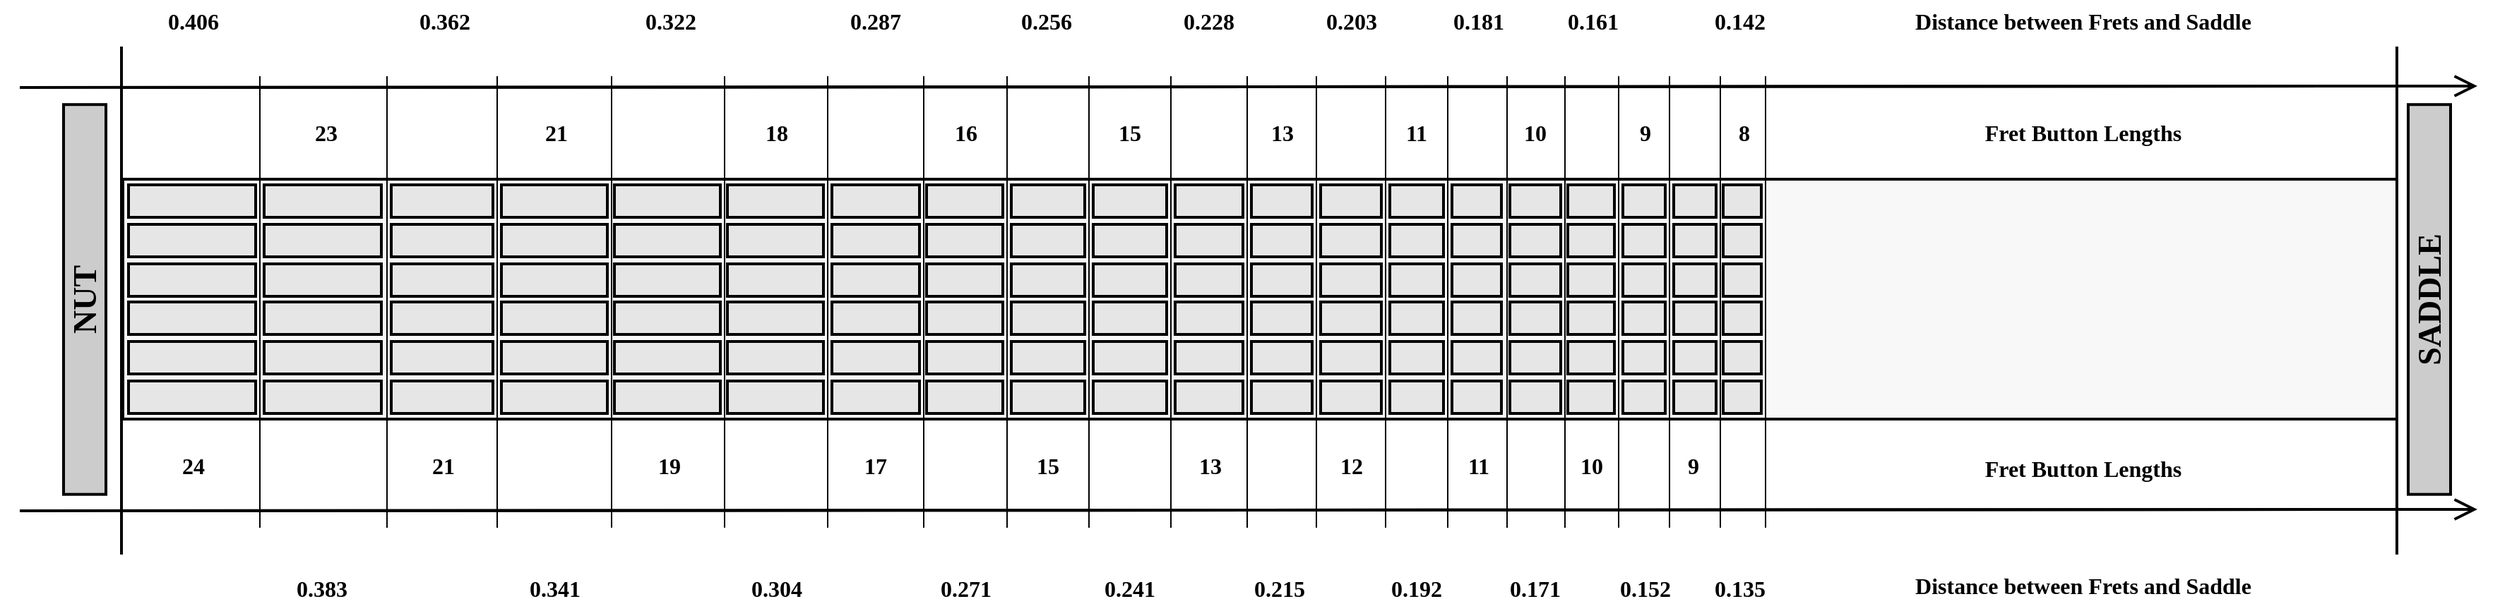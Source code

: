 <mxfile version="20.2.3" type="device"><diagram id="UxaMScAkL9fj2byxr23S" name="Page-1"><mxGraphModel dx="2166" dy="2196" grid="1" gridSize="10" guides="1" tooltips="1" connect="1" arrows="1" fold="1" page="1" pageScale="1" pageWidth="1169" pageHeight="827" math="0" shadow="0"><root><mxCell id="0"/><mxCell id="1" parent="0"/><mxCell id="41TlQdpAwQ1A7Rd-7D8w-161" value="" style="group;rotation=-180;" vertex="1" connectable="0" parent="1"><mxGeometry x="90" y="-63" width="1612.0" height="301.675" as="geometry"/></mxCell><mxCell id="41TlQdpAwQ1A7Rd-7D8w-4" value="" style="endArrow=none;html=1;rounded=0;sourcePerimeterSpacing=0;strokeWidth=2;targetPerimeterSpacing=0;" edge="1" parent="41TlQdpAwQ1A7Rd-7D8w-161"><mxGeometry width="50" height="50" relative="1" as="geometry"><mxPoint y="1" as="sourcePoint"/><mxPoint x="1612" as="targetPoint"/></mxGeometry></mxCell><mxCell id="41TlQdpAwQ1A7Rd-7D8w-1" value="" style="rounded=0;whiteSpace=wrap;html=1;strokeWidth=2;fillColor=#F8F8F8;flipH=0;flipV=1;direction=east;rotation=-180;" vertex="1" parent="41TlQdpAwQ1A7Rd-7D8w-161"><mxGeometry x="2" y="66" width="1610" height="170" as="geometry"/></mxCell><mxCell id="41TlQdpAwQ1A7Rd-7D8w-3" value="" style="endArrow=none;html=1;rounded=0;" edge="1" parent="41TlQdpAwQ1A7Rd-7D8w-161"><mxGeometry width="50" height="50" relative="1" as="geometry"><mxPoint x="99" y="301" as="sourcePoint"/><mxPoint x="99" y="1" as="targetPoint"/></mxGeometry></mxCell><mxCell id="41TlQdpAwQ1A7Rd-7D8w-5" value="" style="endArrow=none;html=1;rounded=0;" edge="1" parent="41TlQdpAwQ1A7Rd-7D8w-161"><mxGeometry width="50" height="50" relative="1" as="geometry"><mxPoint x="189" y="301" as="sourcePoint"/><mxPoint x="189" y="1" as="targetPoint"/></mxGeometry></mxCell><mxCell id="41TlQdpAwQ1A7Rd-7D8w-6" value="" style="endArrow=none;html=1;rounded=0;" edge="1" parent="41TlQdpAwQ1A7Rd-7D8w-161"><mxGeometry width="50" height="50" relative="1" as="geometry"><mxPoint x="267" y="302" as="sourcePoint"/><mxPoint x="267" y="2" as="targetPoint"/></mxGeometry></mxCell><mxCell id="41TlQdpAwQ1A7Rd-7D8w-7" value="" style="endArrow=none;html=1;rounded=0;" edge="1" parent="41TlQdpAwQ1A7Rd-7D8w-161"><mxGeometry width="50" height="50" relative="1" as="geometry"><mxPoint x="348" y="302" as="sourcePoint"/><mxPoint x="348" y="2" as="targetPoint"/></mxGeometry></mxCell><mxCell id="41TlQdpAwQ1A7Rd-7D8w-8" value="" style="endArrow=none;html=1;rounded=0;" edge="1" parent="41TlQdpAwQ1A7Rd-7D8w-161"><mxGeometry width="50" height="50" relative="1" as="geometry"><mxPoint x="428" y="302" as="sourcePoint"/><mxPoint x="428" y="2" as="targetPoint"/></mxGeometry></mxCell><mxCell id="41TlQdpAwQ1A7Rd-7D8w-9" value="" style="endArrow=none;html=1;rounded=0;" edge="1" parent="41TlQdpAwQ1A7Rd-7D8w-161"><mxGeometry width="50" height="50" relative="1" as="geometry"><mxPoint x="501" y="302" as="sourcePoint"/><mxPoint x="501" y="2" as="targetPoint"/></mxGeometry></mxCell><mxCell id="41TlQdpAwQ1A7Rd-7D8w-10" value="" style="endArrow=none;html=1;rounded=0;" edge="1" parent="41TlQdpAwQ1A7Rd-7D8w-161"><mxGeometry width="50" height="50" relative="1" as="geometry"><mxPoint x="569" y="302" as="sourcePoint"/><mxPoint x="569" y="2" as="targetPoint"/></mxGeometry></mxCell><mxCell id="41TlQdpAwQ1A7Rd-7D8w-11" value="" style="endArrow=none;html=1;rounded=0;" edge="1" parent="41TlQdpAwQ1A7Rd-7D8w-161"><mxGeometry width="50" height="50" relative="1" as="geometry"><mxPoint x="628" y="302" as="sourcePoint"/><mxPoint x="628" y="2" as="targetPoint"/></mxGeometry></mxCell><mxCell id="41TlQdpAwQ1A7Rd-7D8w-12" value="" style="endArrow=none;html=1;rounded=0;" edge="1" parent="41TlQdpAwQ1A7Rd-7D8w-161"><mxGeometry width="50" height="50" relative="1" as="geometry"><mxPoint x="686" y="302" as="sourcePoint"/><mxPoint x="686" y="2" as="targetPoint"/></mxGeometry></mxCell><mxCell id="41TlQdpAwQ1A7Rd-7D8w-13" value="" style="endArrow=none;html=1;rounded=0;" edge="1" parent="41TlQdpAwQ1A7Rd-7D8w-161"><mxGeometry width="50" height="50" relative="1" as="geometry"><mxPoint x="744" y="302" as="sourcePoint"/><mxPoint x="744" y="2" as="targetPoint"/></mxGeometry></mxCell><mxCell id="41TlQdpAwQ1A7Rd-7D8w-14" value="" style="endArrow=none;html=1;rounded=0;" edge="1" parent="41TlQdpAwQ1A7Rd-7D8w-161"><mxGeometry width="50" height="50" relative="1" as="geometry"><mxPoint x="798" y="302" as="sourcePoint"/><mxPoint x="798" y="2" as="targetPoint"/></mxGeometry></mxCell><mxCell id="41TlQdpAwQ1A7Rd-7D8w-15" value="" style="endArrow=none;html=1;rounded=0;" edge="1" parent="41TlQdpAwQ1A7Rd-7D8w-161"><mxGeometry width="50" height="50" relative="1" as="geometry"><mxPoint x="847" y="302" as="sourcePoint"/><mxPoint x="847" y="2" as="targetPoint"/></mxGeometry></mxCell><mxCell id="41TlQdpAwQ1A7Rd-7D8w-16" value="" style="endArrow=none;html=1;rounded=0;" edge="1" parent="41TlQdpAwQ1A7Rd-7D8w-161"><mxGeometry width="50" height="50" relative="1" as="geometry"><mxPoint x="896" y="302" as="sourcePoint"/><mxPoint x="896" y="2" as="targetPoint"/></mxGeometry></mxCell><mxCell id="41TlQdpAwQ1A7Rd-7D8w-17" value="" style="endArrow=none;html=1;rounded=0;" edge="1" parent="41TlQdpAwQ1A7Rd-7D8w-161"><mxGeometry width="50" height="50" relative="1" as="geometry"><mxPoint x="940" y="302" as="sourcePoint"/><mxPoint x="940" y="2" as="targetPoint"/></mxGeometry></mxCell><mxCell id="41TlQdpAwQ1A7Rd-7D8w-18" value="" style="endArrow=none;html=1;rounded=0;" edge="1" parent="41TlQdpAwQ1A7Rd-7D8w-161"><mxGeometry width="50" height="50" relative="1" as="geometry"><mxPoint x="982" y="302" as="sourcePoint"/><mxPoint x="982" y="2" as="targetPoint"/></mxGeometry></mxCell><mxCell id="41TlQdpAwQ1A7Rd-7D8w-19" value="" style="endArrow=none;html=1;rounded=0;" edge="1" parent="41TlQdpAwQ1A7Rd-7D8w-161"><mxGeometry width="50" height="50" relative="1" as="geometry"><mxPoint x="1023" y="302" as="sourcePoint"/><mxPoint x="1023" y="2" as="targetPoint"/></mxGeometry></mxCell><mxCell id="41TlQdpAwQ1A7Rd-7D8w-20" value="" style="endArrow=none;html=1;rounded=0;" edge="1" parent="41TlQdpAwQ1A7Rd-7D8w-161"><mxGeometry width="50" height="50" relative="1" as="geometry"><mxPoint x="1061" y="302" as="sourcePoint"/><mxPoint x="1061" y="2" as="targetPoint"/></mxGeometry></mxCell><mxCell id="41TlQdpAwQ1A7Rd-7D8w-21" value="" style="endArrow=none;html=1;rounded=0;" edge="1" parent="41TlQdpAwQ1A7Rd-7D8w-161"><mxGeometry width="50" height="50" relative="1" as="geometry"><mxPoint x="1097" y="302" as="sourcePoint"/><mxPoint x="1097" y="2" as="targetPoint"/></mxGeometry></mxCell><mxCell id="41TlQdpAwQ1A7Rd-7D8w-22" value="" style="endArrow=none;html=1;rounded=0;" edge="1" parent="41TlQdpAwQ1A7Rd-7D8w-161"><mxGeometry width="50" height="50" relative="1" as="geometry"><mxPoint x="1133" y="302" as="sourcePoint"/><mxPoint x="1133" y="2" as="targetPoint"/></mxGeometry></mxCell><mxCell id="41TlQdpAwQ1A7Rd-7D8w-23" value="" style="endArrow=none;html=1;rounded=0;" edge="1" parent="41TlQdpAwQ1A7Rd-7D8w-161"><mxGeometry width="50" height="50" relative="1" as="geometry"><mxPoint x="1165" y="302" as="sourcePoint"/><mxPoint x="1165" y="2" as="targetPoint"/></mxGeometry></mxCell><mxCell id="41TlQdpAwQ1A7Rd-7D8w-25" value="" style="endArrow=none;html=1;rounded=0;" edge="1" parent="41TlQdpAwQ1A7Rd-7D8w-161"><mxGeometry width="50" height="50" relative="1" as="geometry"><mxPoint x="1" y="301" as="sourcePoint"/><mxPoint x="1" y="1" as="targetPoint"/></mxGeometry></mxCell><mxCell id="41TlQdpAwQ1A7Rd-7D8w-26" value="" style="endArrow=none;html=1;rounded=0;sourcePerimeterSpacing=0;strokeWidth=2;targetPerimeterSpacing=0;" edge="1" parent="41TlQdpAwQ1A7Rd-7D8w-161"><mxGeometry width="50" height="50" relative="1" as="geometry"><mxPoint y="301" as="sourcePoint"/><mxPoint x="1612" y="300" as="targetPoint"/></mxGeometry></mxCell><mxCell id="41TlQdpAwQ1A7Rd-7D8w-27" value="" style="rounded=0;whiteSpace=wrap;html=1;strokeWidth=2;fillColor=#E6E6E6;flipV=1;direction=east;rotation=-180;" vertex="1" parent="41TlQdpAwQ1A7Rd-7D8w-161"><mxGeometry x="6" y="70" width="90" height="23" as="geometry"/></mxCell><mxCell id="41TlQdpAwQ1A7Rd-7D8w-36" value="" style="rounded=0;whiteSpace=wrap;html=1;strokeWidth=2;fillColor=#E6E6E6;flipV=1;direction=east;rotation=-180;" vertex="1" parent="41TlQdpAwQ1A7Rd-7D8w-161"><mxGeometry x="6" y="98" width="90" height="23" as="geometry"/></mxCell><mxCell id="41TlQdpAwQ1A7Rd-7D8w-37" value="" style="rounded=0;whiteSpace=wrap;html=1;strokeWidth=2;fillColor=#E6E6E6;flipV=1;direction=east;rotation=-180;" vertex="1" parent="41TlQdpAwQ1A7Rd-7D8w-161"><mxGeometry x="6" y="126" width="90" height="23" as="geometry"/></mxCell><mxCell id="41TlQdpAwQ1A7Rd-7D8w-38" value="" style="rounded=0;whiteSpace=wrap;html=1;strokeWidth=2;fillColor=#E6E6E6;flipV=1;direction=east;rotation=-180;" vertex="1" parent="41TlQdpAwQ1A7Rd-7D8w-161"><mxGeometry x="6" y="153" width="90" height="23" as="geometry"/></mxCell><mxCell id="41TlQdpAwQ1A7Rd-7D8w-39" value="" style="rounded=0;whiteSpace=wrap;html=1;strokeWidth=2;fillColor=#E6E6E6;flipV=1;direction=east;rotation=-180;" vertex="1" parent="41TlQdpAwQ1A7Rd-7D8w-161"><mxGeometry x="6" y="181" width="90" height="23" as="geometry"/></mxCell><mxCell id="41TlQdpAwQ1A7Rd-7D8w-40" value="" style="rounded=0;whiteSpace=wrap;html=1;strokeWidth=2;fillColor=#E6E6E6;flipV=1;direction=east;rotation=-180;" vertex="1" parent="41TlQdpAwQ1A7Rd-7D8w-161"><mxGeometry x="6" y="209" width="90" height="23" as="geometry"/></mxCell><mxCell id="41TlQdpAwQ1A7Rd-7D8w-41" value="" style="rounded=0;whiteSpace=wrap;html=1;strokeWidth=2;fillColor=#E6E6E6;flipV=1;direction=east;rotation=-180;" vertex="1" parent="41TlQdpAwQ1A7Rd-7D8w-161"><mxGeometry x="102" y="70" width="83" height="23" as="geometry"/></mxCell><mxCell id="41TlQdpAwQ1A7Rd-7D8w-42" value="" style="rounded=0;whiteSpace=wrap;html=1;strokeWidth=2;fillColor=#E6E6E6;flipV=1;direction=east;rotation=-180;" vertex="1" parent="41TlQdpAwQ1A7Rd-7D8w-161"><mxGeometry x="102" y="98" width="83" height="23" as="geometry"/></mxCell><mxCell id="41TlQdpAwQ1A7Rd-7D8w-43" value="" style="rounded=0;whiteSpace=wrap;html=1;strokeWidth=2;fillColor=#E6E6E6;flipV=1;direction=east;rotation=-180;" vertex="1" parent="41TlQdpAwQ1A7Rd-7D8w-161"><mxGeometry x="102" y="126" width="83" height="23" as="geometry"/></mxCell><mxCell id="41TlQdpAwQ1A7Rd-7D8w-44" value="" style="rounded=0;whiteSpace=wrap;html=1;strokeWidth=2;fillColor=#E6E6E6;flipV=1;direction=east;rotation=-180;" vertex="1" parent="41TlQdpAwQ1A7Rd-7D8w-161"><mxGeometry x="102" y="153" width="83" height="23" as="geometry"/></mxCell><mxCell id="41TlQdpAwQ1A7Rd-7D8w-45" value="" style="rounded=0;whiteSpace=wrap;html=1;strokeWidth=2;fillColor=#E6E6E6;flipV=1;direction=east;rotation=-180;" vertex="1" parent="41TlQdpAwQ1A7Rd-7D8w-161"><mxGeometry x="102" y="181" width="83" height="23" as="geometry"/></mxCell><mxCell id="41TlQdpAwQ1A7Rd-7D8w-46" value="" style="rounded=0;whiteSpace=wrap;html=1;strokeWidth=2;fillColor=#E6E6E6;flipV=1;direction=east;rotation=-180;" vertex="1" parent="41TlQdpAwQ1A7Rd-7D8w-161"><mxGeometry x="102" y="209" width="83" height="23" as="geometry"/></mxCell><mxCell id="41TlQdpAwQ1A7Rd-7D8w-47" value="" style="rounded=0;whiteSpace=wrap;html=1;strokeWidth=2;fillColor=#E6E6E6;flipV=1;direction=east;rotation=-180;" vertex="1" parent="41TlQdpAwQ1A7Rd-7D8w-161"><mxGeometry x="192" y="70" width="72" height="23" as="geometry"/></mxCell><mxCell id="41TlQdpAwQ1A7Rd-7D8w-48" value="" style="rounded=0;whiteSpace=wrap;html=1;strokeWidth=2;fillColor=#E6E6E6;flipV=1;direction=east;rotation=-180;" vertex="1" parent="41TlQdpAwQ1A7Rd-7D8w-161"><mxGeometry x="192" y="98" width="72" height="23" as="geometry"/></mxCell><mxCell id="41TlQdpAwQ1A7Rd-7D8w-49" value="" style="rounded=0;whiteSpace=wrap;html=1;strokeWidth=2;fillColor=#E6E6E6;flipV=1;direction=east;rotation=-180;" vertex="1" parent="41TlQdpAwQ1A7Rd-7D8w-161"><mxGeometry x="192" y="126" width="72" height="23" as="geometry"/></mxCell><mxCell id="41TlQdpAwQ1A7Rd-7D8w-50" value="" style="rounded=0;whiteSpace=wrap;html=1;strokeWidth=2;fillColor=#E6E6E6;flipV=1;direction=east;rotation=-180;" vertex="1" parent="41TlQdpAwQ1A7Rd-7D8w-161"><mxGeometry x="192" y="153" width="72" height="23" as="geometry"/></mxCell><mxCell id="41TlQdpAwQ1A7Rd-7D8w-51" value="" style="rounded=0;whiteSpace=wrap;html=1;strokeWidth=2;fillColor=#E6E6E6;flipV=1;direction=east;rotation=-180;" vertex="1" parent="41TlQdpAwQ1A7Rd-7D8w-161"><mxGeometry x="192" y="181" width="72" height="23" as="geometry"/></mxCell><mxCell id="41TlQdpAwQ1A7Rd-7D8w-52" value="" style="rounded=0;whiteSpace=wrap;html=1;strokeWidth=2;fillColor=#E6E6E6;flipV=1;direction=east;rotation=-180;" vertex="1" parent="41TlQdpAwQ1A7Rd-7D8w-161"><mxGeometry x="192" y="209" width="72" height="23" as="geometry"/></mxCell><mxCell id="41TlQdpAwQ1A7Rd-7D8w-53" value="" style="rounded=0;whiteSpace=wrap;html=1;strokeWidth=2;fillColor=#E6E6E6;flipV=1;direction=east;rotation=-180;" vertex="1" parent="41TlQdpAwQ1A7Rd-7D8w-161"><mxGeometry x="270" y="70" width="75" height="23" as="geometry"/></mxCell><mxCell id="41TlQdpAwQ1A7Rd-7D8w-54" value="" style="rounded=0;whiteSpace=wrap;html=1;strokeWidth=2;fillColor=#E6E6E6;flipV=1;direction=east;rotation=-180;" vertex="1" parent="41TlQdpAwQ1A7Rd-7D8w-161"><mxGeometry x="270" y="98" width="75" height="23" as="geometry"/></mxCell><mxCell id="41TlQdpAwQ1A7Rd-7D8w-55" value="" style="rounded=0;whiteSpace=wrap;html=1;strokeWidth=2;fillColor=#E6E6E6;flipV=1;direction=east;rotation=-180;" vertex="1" parent="41TlQdpAwQ1A7Rd-7D8w-161"><mxGeometry x="270" y="126" width="75" height="23" as="geometry"/></mxCell><mxCell id="41TlQdpAwQ1A7Rd-7D8w-56" value="" style="rounded=0;whiteSpace=wrap;html=1;strokeWidth=2;fillColor=#E6E6E6;flipV=1;direction=east;rotation=-180;" vertex="1" parent="41TlQdpAwQ1A7Rd-7D8w-161"><mxGeometry x="270" y="153" width="75" height="23" as="geometry"/></mxCell><mxCell id="41TlQdpAwQ1A7Rd-7D8w-57" value="" style="rounded=0;whiteSpace=wrap;html=1;strokeWidth=2;fillColor=#E6E6E6;flipV=1;direction=east;rotation=-180;" vertex="1" parent="41TlQdpAwQ1A7Rd-7D8w-161"><mxGeometry x="270" y="181" width="75" height="23" as="geometry"/></mxCell><mxCell id="41TlQdpAwQ1A7Rd-7D8w-58" value="" style="rounded=0;whiteSpace=wrap;html=1;strokeWidth=2;fillColor=#E6E6E6;flipV=1;direction=east;rotation=-180;" vertex="1" parent="41TlQdpAwQ1A7Rd-7D8w-161"><mxGeometry x="270" y="209" width="75" height="23" as="geometry"/></mxCell><mxCell id="41TlQdpAwQ1A7Rd-7D8w-59" value="" style="rounded=0;whiteSpace=wrap;html=1;strokeWidth=2;fillColor=#E6E6E6;flipV=1;direction=east;rotation=-180;" vertex="1" parent="41TlQdpAwQ1A7Rd-7D8w-161"><mxGeometry x="350" y="70" width="75" height="23" as="geometry"/></mxCell><mxCell id="41TlQdpAwQ1A7Rd-7D8w-60" value="" style="rounded=0;whiteSpace=wrap;html=1;strokeWidth=2;fillColor=#E6E6E6;flipV=1;direction=east;rotation=-180;" vertex="1" parent="41TlQdpAwQ1A7Rd-7D8w-161"><mxGeometry x="350" y="98" width="75" height="23" as="geometry"/></mxCell><mxCell id="41TlQdpAwQ1A7Rd-7D8w-61" value="" style="rounded=0;whiteSpace=wrap;html=1;strokeWidth=2;fillColor=#E6E6E6;flipV=1;direction=east;rotation=-180;" vertex="1" parent="41TlQdpAwQ1A7Rd-7D8w-161"><mxGeometry x="350" y="126" width="75" height="23" as="geometry"/></mxCell><mxCell id="41TlQdpAwQ1A7Rd-7D8w-62" value="" style="rounded=0;whiteSpace=wrap;html=1;strokeWidth=2;fillColor=#E6E6E6;flipV=1;direction=east;rotation=-180;" vertex="1" parent="41TlQdpAwQ1A7Rd-7D8w-161"><mxGeometry x="350" y="153" width="75" height="23" as="geometry"/></mxCell><mxCell id="41TlQdpAwQ1A7Rd-7D8w-63" value="" style="rounded=0;whiteSpace=wrap;html=1;strokeWidth=2;fillColor=#E6E6E6;flipV=1;direction=east;rotation=-180;" vertex="1" parent="41TlQdpAwQ1A7Rd-7D8w-161"><mxGeometry x="350" y="181" width="75" height="23" as="geometry"/></mxCell><mxCell id="41TlQdpAwQ1A7Rd-7D8w-64" value="" style="rounded=0;whiteSpace=wrap;html=1;strokeWidth=2;fillColor=#E6E6E6;flipV=1;direction=east;rotation=-180;" vertex="1" parent="41TlQdpAwQ1A7Rd-7D8w-161"><mxGeometry x="350" y="209" width="75" height="23" as="geometry"/></mxCell><mxCell id="41TlQdpAwQ1A7Rd-7D8w-65" value="" style="rounded=0;whiteSpace=wrap;html=1;strokeWidth=2;fillColor=#E6E6E6;flipV=1;direction=east;rotation=-180;" vertex="1" parent="41TlQdpAwQ1A7Rd-7D8w-161"><mxGeometry x="430" y="70" width="68" height="23" as="geometry"/></mxCell><mxCell id="41TlQdpAwQ1A7Rd-7D8w-66" value="" style="rounded=0;whiteSpace=wrap;html=1;strokeWidth=2;fillColor=#E6E6E6;flipV=1;direction=east;rotation=-180;" vertex="1" parent="41TlQdpAwQ1A7Rd-7D8w-161"><mxGeometry x="430" y="98" width="68" height="23" as="geometry"/></mxCell><mxCell id="41TlQdpAwQ1A7Rd-7D8w-67" value="" style="rounded=0;whiteSpace=wrap;html=1;strokeWidth=2;fillColor=#E6E6E6;flipV=1;direction=east;rotation=-180;" vertex="1" parent="41TlQdpAwQ1A7Rd-7D8w-161"><mxGeometry x="430" y="126" width="68" height="23" as="geometry"/></mxCell><mxCell id="41TlQdpAwQ1A7Rd-7D8w-68" value="" style="rounded=0;whiteSpace=wrap;html=1;strokeWidth=2;fillColor=#E6E6E6;flipV=1;direction=east;rotation=-180;" vertex="1" parent="41TlQdpAwQ1A7Rd-7D8w-161"><mxGeometry x="430" y="153" width="68" height="23" as="geometry"/></mxCell><mxCell id="41TlQdpAwQ1A7Rd-7D8w-69" value="" style="rounded=0;whiteSpace=wrap;html=1;strokeWidth=2;fillColor=#E6E6E6;flipV=1;direction=east;rotation=-180;" vertex="1" parent="41TlQdpAwQ1A7Rd-7D8w-161"><mxGeometry x="430" y="181" width="68" height="23" as="geometry"/></mxCell><mxCell id="41TlQdpAwQ1A7Rd-7D8w-70" value="" style="rounded=0;whiteSpace=wrap;html=1;strokeWidth=2;fillColor=#E6E6E6;flipV=1;direction=east;rotation=-180;" vertex="1" parent="41TlQdpAwQ1A7Rd-7D8w-161"><mxGeometry x="430" y="209" width="68" height="23" as="geometry"/></mxCell><mxCell id="41TlQdpAwQ1A7Rd-7D8w-71" value="" style="rounded=0;whiteSpace=wrap;html=1;strokeWidth=2;fillColor=#E6E6E6;flipV=1;direction=east;rotation=-180;" vertex="1" parent="41TlQdpAwQ1A7Rd-7D8w-161"><mxGeometry x="504" y="70" width="62" height="23" as="geometry"/></mxCell><mxCell id="41TlQdpAwQ1A7Rd-7D8w-72" value="" style="rounded=0;whiteSpace=wrap;html=1;strokeWidth=2;fillColor=#E6E6E6;flipV=1;direction=east;rotation=-180;" vertex="1" parent="41TlQdpAwQ1A7Rd-7D8w-161"><mxGeometry x="504" y="98" width="62" height="23" as="geometry"/></mxCell><mxCell id="41TlQdpAwQ1A7Rd-7D8w-73" value="" style="rounded=0;whiteSpace=wrap;html=1;strokeWidth=2;fillColor=#E6E6E6;flipV=1;direction=east;rotation=-180;" vertex="1" parent="41TlQdpAwQ1A7Rd-7D8w-161"><mxGeometry x="504" y="126" width="62" height="23" as="geometry"/></mxCell><mxCell id="41TlQdpAwQ1A7Rd-7D8w-74" value="" style="rounded=0;whiteSpace=wrap;html=1;strokeWidth=2;fillColor=#E6E6E6;flipV=1;direction=east;rotation=-180;" vertex="1" parent="41TlQdpAwQ1A7Rd-7D8w-161"><mxGeometry x="504" y="153" width="62" height="23" as="geometry"/></mxCell><mxCell id="41TlQdpAwQ1A7Rd-7D8w-75" value="" style="rounded=0;whiteSpace=wrap;html=1;strokeWidth=2;fillColor=#E6E6E6;flipV=1;direction=east;rotation=-180;" vertex="1" parent="41TlQdpAwQ1A7Rd-7D8w-161"><mxGeometry x="504" y="181" width="62" height="23" as="geometry"/></mxCell><mxCell id="41TlQdpAwQ1A7Rd-7D8w-76" value="" style="rounded=0;whiteSpace=wrap;html=1;strokeWidth=2;fillColor=#E6E6E6;flipV=1;direction=east;rotation=-180;" vertex="1" parent="41TlQdpAwQ1A7Rd-7D8w-161"><mxGeometry x="504" y="209" width="62" height="23" as="geometry"/></mxCell><mxCell id="41TlQdpAwQ1A7Rd-7D8w-77" value="" style="rounded=0;whiteSpace=wrap;html=1;strokeWidth=2;fillColor=#E6E6E6;flipV=1;direction=east;rotation=-180;" vertex="1" parent="41TlQdpAwQ1A7Rd-7D8w-161"><mxGeometry x="571" y="70" width="54" height="23" as="geometry"/></mxCell><mxCell id="41TlQdpAwQ1A7Rd-7D8w-78" value="" style="rounded=0;whiteSpace=wrap;html=1;strokeWidth=2;fillColor=#E6E6E6;flipV=1;direction=east;rotation=-180;" vertex="1" parent="41TlQdpAwQ1A7Rd-7D8w-161"><mxGeometry x="571" y="98" width="54" height="23" as="geometry"/></mxCell><mxCell id="41TlQdpAwQ1A7Rd-7D8w-79" value="" style="rounded=0;whiteSpace=wrap;html=1;strokeWidth=2;fillColor=#E6E6E6;flipV=1;direction=east;rotation=-180;" vertex="1" parent="41TlQdpAwQ1A7Rd-7D8w-161"><mxGeometry x="571" y="126" width="54" height="23" as="geometry"/></mxCell><mxCell id="41TlQdpAwQ1A7Rd-7D8w-80" value="" style="rounded=0;whiteSpace=wrap;html=1;strokeWidth=2;fillColor=#E6E6E6;flipV=1;direction=east;rotation=-180;" vertex="1" parent="41TlQdpAwQ1A7Rd-7D8w-161"><mxGeometry x="571" y="153" width="54" height="23" as="geometry"/></mxCell><mxCell id="41TlQdpAwQ1A7Rd-7D8w-81" value="" style="rounded=0;whiteSpace=wrap;html=1;strokeWidth=2;fillColor=#E6E6E6;flipV=1;direction=east;rotation=-180;" vertex="1" parent="41TlQdpAwQ1A7Rd-7D8w-161"><mxGeometry x="571" y="181" width="54" height="23" as="geometry"/></mxCell><mxCell id="41TlQdpAwQ1A7Rd-7D8w-82" value="" style="rounded=0;whiteSpace=wrap;html=1;strokeWidth=2;fillColor=#E6E6E6;flipV=1;direction=east;rotation=-180;" vertex="1" parent="41TlQdpAwQ1A7Rd-7D8w-161"><mxGeometry x="571" y="209" width="54" height="23" as="geometry"/></mxCell><mxCell id="41TlQdpAwQ1A7Rd-7D8w-83" value="" style="rounded=0;whiteSpace=wrap;html=1;strokeWidth=2;fillColor=#E6E6E6;flipV=1;direction=east;rotation=-180;" vertex="1" parent="41TlQdpAwQ1A7Rd-7D8w-161"><mxGeometry x="631" y="70" width="52" height="23" as="geometry"/></mxCell><mxCell id="41TlQdpAwQ1A7Rd-7D8w-84" value="" style="rounded=0;whiteSpace=wrap;html=1;strokeWidth=2;fillColor=#E6E6E6;flipV=1;direction=east;rotation=-180;" vertex="1" parent="41TlQdpAwQ1A7Rd-7D8w-161"><mxGeometry x="631" y="98" width="52" height="23" as="geometry"/></mxCell><mxCell id="41TlQdpAwQ1A7Rd-7D8w-85" value="" style="rounded=0;whiteSpace=wrap;html=1;strokeWidth=2;fillColor=#E6E6E6;flipV=1;direction=east;rotation=-180;" vertex="1" parent="41TlQdpAwQ1A7Rd-7D8w-161"><mxGeometry x="631" y="126" width="52" height="23" as="geometry"/></mxCell><mxCell id="41TlQdpAwQ1A7Rd-7D8w-86" value="" style="rounded=0;whiteSpace=wrap;html=1;strokeWidth=2;fillColor=#E6E6E6;flipV=1;direction=east;rotation=-180;" vertex="1" parent="41TlQdpAwQ1A7Rd-7D8w-161"><mxGeometry x="631" y="153" width="52" height="23" as="geometry"/></mxCell><mxCell id="41TlQdpAwQ1A7Rd-7D8w-87" value="" style="rounded=0;whiteSpace=wrap;html=1;strokeWidth=2;fillColor=#E6E6E6;flipV=1;direction=east;rotation=-180;" vertex="1" parent="41TlQdpAwQ1A7Rd-7D8w-161"><mxGeometry x="631" y="181" width="52" height="23" as="geometry"/></mxCell><mxCell id="41TlQdpAwQ1A7Rd-7D8w-88" value="" style="rounded=0;whiteSpace=wrap;html=1;strokeWidth=2;fillColor=#E6E6E6;flipV=1;direction=east;rotation=-180;" vertex="1" parent="41TlQdpAwQ1A7Rd-7D8w-161"><mxGeometry x="631" y="209" width="52" height="23" as="geometry"/></mxCell><mxCell id="41TlQdpAwQ1A7Rd-7D8w-89" value="" style="rounded=0;whiteSpace=wrap;html=1;strokeWidth=2;fillColor=#E6E6E6;flipV=1;direction=east;rotation=-180;" vertex="1" parent="41TlQdpAwQ1A7Rd-7D8w-161"><mxGeometry x="689" y="70" width="52" height="23" as="geometry"/></mxCell><mxCell id="41TlQdpAwQ1A7Rd-7D8w-90" value="" style="rounded=0;whiteSpace=wrap;html=1;strokeWidth=2;fillColor=#E6E6E6;flipV=1;direction=east;rotation=-180;" vertex="1" parent="41TlQdpAwQ1A7Rd-7D8w-161"><mxGeometry x="689" y="98" width="52" height="23" as="geometry"/></mxCell><mxCell id="41TlQdpAwQ1A7Rd-7D8w-91" value="" style="rounded=0;whiteSpace=wrap;html=1;strokeWidth=2;fillColor=#E6E6E6;flipV=1;direction=east;rotation=-180;" vertex="1" parent="41TlQdpAwQ1A7Rd-7D8w-161"><mxGeometry x="689" y="126" width="52" height="23" as="geometry"/></mxCell><mxCell id="41TlQdpAwQ1A7Rd-7D8w-92" value="" style="rounded=0;whiteSpace=wrap;html=1;strokeWidth=2;fillColor=#E6E6E6;flipV=1;direction=east;rotation=-180;" vertex="1" parent="41TlQdpAwQ1A7Rd-7D8w-161"><mxGeometry x="689" y="153" width="52" height="23" as="geometry"/></mxCell><mxCell id="41TlQdpAwQ1A7Rd-7D8w-93" value="" style="rounded=0;whiteSpace=wrap;html=1;strokeWidth=2;fillColor=#E6E6E6;flipV=1;direction=east;rotation=-180;" vertex="1" parent="41TlQdpAwQ1A7Rd-7D8w-161"><mxGeometry x="689" y="181" width="52" height="23" as="geometry"/></mxCell><mxCell id="41TlQdpAwQ1A7Rd-7D8w-94" value="" style="rounded=0;whiteSpace=wrap;html=1;strokeWidth=2;fillColor=#E6E6E6;flipV=1;direction=east;rotation=-180;" vertex="1" parent="41TlQdpAwQ1A7Rd-7D8w-161"><mxGeometry x="689" y="209" width="52" height="23" as="geometry"/></mxCell><mxCell id="41TlQdpAwQ1A7Rd-7D8w-95" value="" style="rounded=0;whiteSpace=wrap;html=1;strokeWidth=2;fillColor=#E6E6E6;flipV=1;direction=east;rotation=-180;" vertex="1" parent="41TlQdpAwQ1A7Rd-7D8w-161"><mxGeometry x="747" y="70" width="48" height="23" as="geometry"/></mxCell><mxCell id="41TlQdpAwQ1A7Rd-7D8w-96" value="" style="rounded=0;whiteSpace=wrap;html=1;strokeWidth=2;fillColor=#E6E6E6;flipV=1;direction=east;rotation=-180;" vertex="1" parent="41TlQdpAwQ1A7Rd-7D8w-161"><mxGeometry x="747" y="98" width="48" height="23" as="geometry"/></mxCell><mxCell id="41TlQdpAwQ1A7Rd-7D8w-97" value="" style="rounded=0;whiteSpace=wrap;html=1;strokeWidth=2;fillColor=#E6E6E6;flipV=1;direction=east;rotation=-180;" vertex="1" parent="41TlQdpAwQ1A7Rd-7D8w-161"><mxGeometry x="747" y="126" width="48" height="23" as="geometry"/></mxCell><mxCell id="41TlQdpAwQ1A7Rd-7D8w-98" value="" style="rounded=0;whiteSpace=wrap;html=1;strokeWidth=2;fillColor=#E6E6E6;flipV=1;direction=east;rotation=-180;" vertex="1" parent="41TlQdpAwQ1A7Rd-7D8w-161"><mxGeometry x="747" y="153" width="48" height="23" as="geometry"/></mxCell><mxCell id="41TlQdpAwQ1A7Rd-7D8w-99" value="" style="rounded=0;whiteSpace=wrap;html=1;strokeWidth=2;fillColor=#E6E6E6;flipV=1;direction=east;rotation=-180;" vertex="1" parent="41TlQdpAwQ1A7Rd-7D8w-161"><mxGeometry x="747" y="181" width="48" height="23" as="geometry"/></mxCell><mxCell id="41TlQdpAwQ1A7Rd-7D8w-100" value="" style="rounded=0;whiteSpace=wrap;html=1;strokeWidth=2;fillColor=#E6E6E6;flipV=1;direction=east;rotation=-180;" vertex="1" parent="41TlQdpAwQ1A7Rd-7D8w-161"><mxGeometry x="747" y="209" width="48" height="23" as="geometry"/></mxCell><mxCell id="41TlQdpAwQ1A7Rd-7D8w-101" value="" style="rounded=0;whiteSpace=wrap;html=1;strokeWidth=2;fillColor=#E6E6E6;flipV=1;direction=east;rotation=-180;" vertex="1" parent="41TlQdpAwQ1A7Rd-7D8w-161"><mxGeometry x="801" y="70" width="43" height="23" as="geometry"/></mxCell><mxCell id="41TlQdpAwQ1A7Rd-7D8w-102" value="" style="rounded=0;whiteSpace=wrap;html=1;strokeWidth=2;fillColor=#E6E6E6;flipV=1;direction=east;rotation=-180;" vertex="1" parent="41TlQdpAwQ1A7Rd-7D8w-161"><mxGeometry x="801" y="98" width="43" height="23" as="geometry"/></mxCell><mxCell id="41TlQdpAwQ1A7Rd-7D8w-103" value="" style="rounded=0;whiteSpace=wrap;html=1;strokeWidth=2;fillColor=#E6E6E6;flipV=1;direction=east;rotation=-180;" vertex="1" parent="41TlQdpAwQ1A7Rd-7D8w-161"><mxGeometry x="801" y="126" width="43" height="23" as="geometry"/></mxCell><mxCell id="41TlQdpAwQ1A7Rd-7D8w-104" value="" style="rounded=0;whiteSpace=wrap;html=1;strokeWidth=2;fillColor=#E6E6E6;flipV=1;direction=east;rotation=-180;" vertex="1" parent="41TlQdpAwQ1A7Rd-7D8w-161"><mxGeometry x="801" y="153" width="43" height="23" as="geometry"/></mxCell><mxCell id="41TlQdpAwQ1A7Rd-7D8w-105" value="" style="rounded=0;whiteSpace=wrap;html=1;strokeWidth=2;fillColor=#E6E6E6;flipV=1;direction=east;rotation=-180;" vertex="1" parent="41TlQdpAwQ1A7Rd-7D8w-161"><mxGeometry x="801" y="181" width="43" height="23" as="geometry"/></mxCell><mxCell id="41TlQdpAwQ1A7Rd-7D8w-106" value="" style="rounded=0;whiteSpace=wrap;html=1;strokeWidth=2;fillColor=#E6E6E6;flipV=1;direction=east;rotation=-180;" vertex="1" parent="41TlQdpAwQ1A7Rd-7D8w-161"><mxGeometry x="801" y="209" width="43" height="23" as="geometry"/></mxCell><mxCell id="41TlQdpAwQ1A7Rd-7D8w-107" value="" style="rounded=0;whiteSpace=wrap;html=1;strokeWidth=2;fillColor=#E6E6E6;flipV=1;direction=east;rotation=-180;" vertex="1" parent="41TlQdpAwQ1A7Rd-7D8w-161"><mxGeometry x="850" y="70" width="43" height="23" as="geometry"/></mxCell><mxCell id="41TlQdpAwQ1A7Rd-7D8w-108" value="" style="rounded=0;whiteSpace=wrap;html=1;strokeWidth=2;fillColor=#E6E6E6;flipV=1;direction=east;rotation=-180;" vertex="1" parent="41TlQdpAwQ1A7Rd-7D8w-161"><mxGeometry x="850" y="98" width="43" height="23" as="geometry"/></mxCell><mxCell id="41TlQdpAwQ1A7Rd-7D8w-109" value="" style="rounded=0;whiteSpace=wrap;html=1;strokeWidth=2;fillColor=#E6E6E6;flipV=1;direction=east;rotation=-180;" vertex="1" parent="41TlQdpAwQ1A7Rd-7D8w-161"><mxGeometry x="850" y="126" width="43" height="23" as="geometry"/></mxCell><mxCell id="41TlQdpAwQ1A7Rd-7D8w-110" value="" style="rounded=0;whiteSpace=wrap;html=1;strokeWidth=2;fillColor=#E6E6E6;flipV=1;direction=east;rotation=-180;" vertex="1" parent="41TlQdpAwQ1A7Rd-7D8w-161"><mxGeometry x="850" y="153" width="43" height="23" as="geometry"/></mxCell><mxCell id="41TlQdpAwQ1A7Rd-7D8w-111" value="" style="rounded=0;whiteSpace=wrap;html=1;strokeWidth=2;fillColor=#E6E6E6;flipV=1;direction=east;rotation=-180;" vertex="1" parent="41TlQdpAwQ1A7Rd-7D8w-161"><mxGeometry x="850" y="181" width="43" height="23" as="geometry"/></mxCell><mxCell id="41TlQdpAwQ1A7Rd-7D8w-112" value="" style="rounded=0;whiteSpace=wrap;html=1;strokeWidth=2;fillColor=#E6E6E6;flipV=1;direction=east;rotation=-180;" vertex="1" parent="41TlQdpAwQ1A7Rd-7D8w-161"><mxGeometry x="850" y="209" width="43" height="23" as="geometry"/></mxCell><mxCell id="41TlQdpAwQ1A7Rd-7D8w-113" value="" style="rounded=0;whiteSpace=wrap;html=1;strokeWidth=2;fillColor=#E6E6E6;flipV=1;direction=east;rotation=-180;" vertex="1" parent="41TlQdpAwQ1A7Rd-7D8w-161"><mxGeometry x="899" y="70" width="38" height="23" as="geometry"/></mxCell><mxCell id="41TlQdpAwQ1A7Rd-7D8w-114" value="" style="rounded=0;whiteSpace=wrap;html=1;strokeWidth=2;fillColor=#E6E6E6;flipV=1;direction=east;rotation=-180;" vertex="1" parent="41TlQdpAwQ1A7Rd-7D8w-161"><mxGeometry x="899" y="98" width="38" height="23" as="geometry"/></mxCell><mxCell id="41TlQdpAwQ1A7Rd-7D8w-115" value="" style="rounded=0;whiteSpace=wrap;html=1;strokeWidth=2;fillColor=#E6E6E6;flipV=1;direction=east;rotation=-180;" vertex="1" parent="41TlQdpAwQ1A7Rd-7D8w-161"><mxGeometry x="899" y="126" width="38" height="23" as="geometry"/></mxCell><mxCell id="41TlQdpAwQ1A7Rd-7D8w-116" value="" style="rounded=0;whiteSpace=wrap;html=1;strokeWidth=2;fillColor=#E6E6E6;flipV=1;direction=east;rotation=-180;" vertex="1" parent="41TlQdpAwQ1A7Rd-7D8w-161"><mxGeometry x="899" y="153" width="38" height="23" as="geometry"/></mxCell><mxCell id="41TlQdpAwQ1A7Rd-7D8w-117" value="" style="rounded=0;whiteSpace=wrap;html=1;strokeWidth=2;fillColor=#E6E6E6;flipV=1;direction=east;rotation=-180;" vertex="1" parent="41TlQdpAwQ1A7Rd-7D8w-161"><mxGeometry x="899" y="181" width="38" height="23" as="geometry"/></mxCell><mxCell id="41TlQdpAwQ1A7Rd-7D8w-118" value="" style="rounded=0;whiteSpace=wrap;html=1;strokeWidth=2;fillColor=#E6E6E6;flipV=1;direction=east;rotation=-180;" vertex="1" parent="41TlQdpAwQ1A7Rd-7D8w-161"><mxGeometry x="899" y="209" width="38" height="23" as="geometry"/></mxCell><mxCell id="41TlQdpAwQ1A7Rd-7D8w-119" value="" style="rounded=0;whiteSpace=wrap;html=1;strokeWidth=2;fillColor=#E6E6E6;flipV=1;direction=east;rotation=-180;" vertex="1" parent="41TlQdpAwQ1A7Rd-7D8w-161"><mxGeometry x="943" y="70" width="35" height="23" as="geometry"/></mxCell><mxCell id="41TlQdpAwQ1A7Rd-7D8w-120" value="" style="rounded=0;whiteSpace=wrap;html=1;strokeWidth=2;fillColor=#E6E6E6;flipV=1;direction=east;rotation=-180;" vertex="1" parent="41TlQdpAwQ1A7Rd-7D8w-161"><mxGeometry x="943" y="98" width="35" height="23" as="geometry"/></mxCell><mxCell id="41TlQdpAwQ1A7Rd-7D8w-121" value="" style="rounded=0;whiteSpace=wrap;html=1;strokeWidth=2;fillColor=#E6E6E6;flipV=1;direction=east;rotation=-180;" vertex="1" parent="41TlQdpAwQ1A7Rd-7D8w-161"><mxGeometry x="943" y="126" width="35" height="23" as="geometry"/></mxCell><mxCell id="41TlQdpAwQ1A7Rd-7D8w-122" value="" style="rounded=0;whiteSpace=wrap;html=1;strokeWidth=2;fillColor=#E6E6E6;flipV=1;direction=east;rotation=-180;" vertex="1" parent="41TlQdpAwQ1A7Rd-7D8w-161"><mxGeometry x="943" y="153" width="35" height="23" as="geometry"/></mxCell><mxCell id="41TlQdpAwQ1A7Rd-7D8w-123" value="" style="rounded=0;whiteSpace=wrap;html=1;strokeWidth=2;fillColor=#E6E6E6;flipV=1;direction=east;rotation=-180;" vertex="1" parent="41TlQdpAwQ1A7Rd-7D8w-161"><mxGeometry x="943" y="181" width="35" height="23" as="geometry"/></mxCell><mxCell id="41TlQdpAwQ1A7Rd-7D8w-124" value="" style="rounded=0;whiteSpace=wrap;html=1;strokeWidth=2;fillColor=#E6E6E6;flipV=1;direction=east;rotation=-180;" vertex="1" parent="41TlQdpAwQ1A7Rd-7D8w-161"><mxGeometry x="943" y="209" width="35" height="23" as="geometry"/></mxCell><mxCell id="41TlQdpAwQ1A7Rd-7D8w-131" value="" style="rounded=0;whiteSpace=wrap;html=1;strokeWidth=2;fillColor=#E6E6E6;flipV=1;direction=east;rotation=-180;" vertex="1" parent="41TlQdpAwQ1A7Rd-7D8w-161"><mxGeometry x="984" y="70" width="36" height="23" as="geometry"/></mxCell><mxCell id="41TlQdpAwQ1A7Rd-7D8w-132" value="" style="rounded=0;whiteSpace=wrap;html=1;strokeWidth=2;fillColor=#E6E6E6;flipV=1;direction=east;rotation=-180;" vertex="1" parent="41TlQdpAwQ1A7Rd-7D8w-161"><mxGeometry x="984" y="98" width="36" height="23" as="geometry"/></mxCell><mxCell id="41TlQdpAwQ1A7Rd-7D8w-133" value="" style="rounded=0;whiteSpace=wrap;html=1;strokeWidth=2;fillColor=#E6E6E6;flipV=1;direction=east;rotation=-180;" vertex="1" parent="41TlQdpAwQ1A7Rd-7D8w-161"><mxGeometry x="984" y="126" width="36" height="23" as="geometry"/></mxCell><mxCell id="41TlQdpAwQ1A7Rd-7D8w-134" value="" style="rounded=0;whiteSpace=wrap;html=1;strokeWidth=2;fillColor=#E6E6E6;flipV=1;direction=east;rotation=-180;" vertex="1" parent="41TlQdpAwQ1A7Rd-7D8w-161"><mxGeometry x="984" y="153" width="36" height="23" as="geometry"/></mxCell><mxCell id="41TlQdpAwQ1A7Rd-7D8w-135" value="" style="rounded=0;whiteSpace=wrap;html=1;strokeWidth=2;fillColor=#E6E6E6;flipV=1;direction=east;rotation=-180;" vertex="1" parent="41TlQdpAwQ1A7Rd-7D8w-161"><mxGeometry x="984" y="181" width="36" height="23" as="geometry"/></mxCell><mxCell id="41TlQdpAwQ1A7Rd-7D8w-136" value="" style="rounded=0;whiteSpace=wrap;html=1;strokeWidth=2;fillColor=#E6E6E6;flipV=1;direction=east;rotation=-180;" vertex="1" parent="41TlQdpAwQ1A7Rd-7D8w-161"><mxGeometry x="984" y="209" width="36" height="23" as="geometry"/></mxCell><mxCell id="41TlQdpAwQ1A7Rd-7D8w-137" value="" style="rounded=0;whiteSpace=wrap;html=1;strokeWidth=2;fillColor=#E6E6E6;flipV=1;direction=east;rotation=-180;" vertex="1" parent="41TlQdpAwQ1A7Rd-7D8w-161"><mxGeometry x="1025" y="70" width="33" height="23" as="geometry"/></mxCell><mxCell id="41TlQdpAwQ1A7Rd-7D8w-138" value="" style="rounded=0;whiteSpace=wrap;html=1;strokeWidth=2;fillColor=#E6E6E6;flipV=1;direction=east;rotation=-180;" vertex="1" parent="41TlQdpAwQ1A7Rd-7D8w-161"><mxGeometry x="1025" y="98" width="33" height="23" as="geometry"/></mxCell><mxCell id="41TlQdpAwQ1A7Rd-7D8w-139" value="" style="rounded=0;whiteSpace=wrap;html=1;strokeWidth=2;fillColor=#E6E6E6;flipV=1;direction=east;rotation=-180;" vertex="1" parent="41TlQdpAwQ1A7Rd-7D8w-161"><mxGeometry x="1025" y="126" width="33" height="23" as="geometry"/></mxCell><mxCell id="41TlQdpAwQ1A7Rd-7D8w-140" value="" style="rounded=0;whiteSpace=wrap;html=1;strokeWidth=2;fillColor=#E6E6E6;flipV=1;direction=east;rotation=-180;" vertex="1" parent="41TlQdpAwQ1A7Rd-7D8w-161"><mxGeometry x="1025" y="153" width="33" height="23" as="geometry"/></mxCell><mxCell id="41TlQdpAwQ1A7Rd-7D8w-141" value="" style="rounded=0;whiteSpace=wrap;html=1;strokeWidth=2;fillColor=#E6E6E6;flipV=1;direction=east;rotation=-180;" vertex="1" parent="41TlQdpAwQ1A7Rd-7D8w-161"><mxGeometry x="1025" y="181" width="33" height="23" as="geometry"/></mxCell><mxCell id="41TlQdpAwQ1A7Rd-7D8w-142" value="" style="rounded=0;whiteSpace=wrap;html=1;strokeWidth=2;fillColor=#E6E6E6;flipV=1;direction=east;rotation=-180;" vertex="1" parent="41TlQdpAwQ1A7Rd-7D8w-161"><mxGeometry x="1025" y="209" width="33" height="23" as="geometry"/></mxCell><mxCell id="41TlQdpAwQ1A7Rd-7D8w-143" value="" style="rounded=0;whiteSpace=wrap;html=1;strokeWidth=2;fillColor=#E6E6E6;flipV=1;direction=east;rotation=-180;" vertex="1" parent="41TlQdpAwQ1A7Rd-7D8w-161"><mxGeometry x="1064" y="70" width="30" height="23" as="geometry"/></mxCell><mxCell id="41TlQdpAwQ1A7Rd-7D8w-144" value="" style="rounded=0;whiteSpace=wrap;html=1;strokeWidth=2;fillColor=#E6E6E6;flipV=1;direction=east;rotation=-180;" vertex="1" parent="41TlQdpAwQ1A7Rd-7D8w-161"><mxGeometry x="1064" y="98" width="30" height="23" as="geometry"/></mxCell><mxCell id="41TlQdpAwQ1A7Rd-7D8w-145" value="" style="rounded=0;whiteSpace=wrap;html=1;strokeWidth=2;fillColor=#E6E6E6;flipV=1;direction=east;rotation=-180;" vertex="1" parent="41TlQdpAwQ1A7Rd-7D8w-161"><mxGeometry x="1064" y="126" width="30" height="23" as="geometry"/></mxCell><mxCell id="41TlQdpAwQ1A7Rd-7D8w-146" value="" style="rounded=0;whiteSpace=wrap;html=1;strokeWidth=2;fillColor=#E6E6E6;flipV=1;direction=east;rotation=-180;" vertex="1" parent="41TlQdpAwQ1A7Rd-7D8w-161"><mxGeometry x="1064" y="153" width="30" height="23" as="geometry"/></mxCell><mxCell id="41TlQdpAwQ1A7Rd-7D8w-147" value="" style="rounded=0;whiteSpace=wrap;html=1;strokeWidth=2;fillColor=#E6E6E6;flipV=1;direction=east;rotation=-180;" vertex="1" parent="41TlQdpAwQ1A7Rd-7D8w-161"><mxGeometry x="1064" y="181" width="30" height="23" as="geometry"/></mxCell><mxCell id="41TlQdpAwQ1A7Rd-7D8w-148" value="" style="rounded=0;whiteSpace=wrap;html=1;strokeWidth=2;fillColor=#E6E6E6;flipV=1;direction=east;rotation=-180;" vertex="1" parent="41TlQdpAwQ1A7Rd-7D8w-161"><mxGeometry x="1064" y="209" width="30" height="23" as="geometry"/></mxCell><mxCell id="41TlQdpAwQ1A7Rd-7D8w-149" value="" style="rounded=0;whiteSpace=wrap;html=1;strokeWidth=2;fillColor=#E6E6E6;flipV=1;direction=east;rotation=-180;" vertex="1" parent="41TlQdpAwQ1A7Rd-7D8w-161"><mxGeometry x="1100" y="70" width="30" height="23" as="geometry"/></mxCell><mxCell id="41TlQdpAwQ1A7Rd-7D8w-150" value="" style="rounded=0;whiteSpace=wrap;html=1;strokeWidth=2;fillColor=#E6E6E6;flipV=1;direction=east;rotation=-180;" vertex="1" parent="41TlQdpAwQ1A7Rd-7D8w-161"><mxGeometry x="1100" y="98" width="30" height="23" as="geometry"/></mxCell><mxCell id="41TlQdpAwQ1A7Rd-7D8w-151" value="" style="rounded=0;whiteSpace=wrap;html=1;strokeWidth=2;fillColor=#E6E6E6;flipV=1;direction=east;rotation=-180;" vertex="1" parent="41TlQdpAwQ1A7Rd-7D8w-161"><mxGeometry x="1100" y="126" width="30" height="23" as="geometry"/></mxCell><mxCell id="41TlQdpAwQ1A7Rd-7D8w-152" value="" style="rounded=0;whiteSpace=wrap;html=1;strokeWidth=2;fillColor=#E6E6E6;flipV=1;direction=east;rotation=-180;" vertex="1" parent="41TlQdpAwQ1A7Rd-7D8w-161"><mxGeometry x="1100" y="153" width="30" height="23" as="geometry"/></mxCell><mxCell id="41TlQdpAwQ1A7Rd-7D8w-153" value="" style="rounded=0;whiteSpace=wrap;html=1;strokeWidth=2;fillColor=#E6E6E6;flipV=1;direction=east;rotation=-180;" vertex="1" parent="41TlQdpAwQ1A7Rd-7D8w-161"><mxGeometry x="1100" y="181" width="30" height="23" as="geometry"/></mxCell><mxCell id="41TlQdpAwQ1A7Rd-7D8w-154" value="" style="rounded=0;whiteSpace=wrap;html=1;strokeWidth=2;fillColor=#E6E6E6;flipV=1;direction=east;rotation=-180;" vertex="1" parent="41TlQdpAwQ1A7Rd-7D8w-161"><mxGeometry x="1100" y="209" width="30" height="23" as="geometry"/></mxCell><mxCell id="41TlQdpAwQ1A7Rd-7D8w-155" value="" style="rounded=0;whiteSpace=wrap;html=1;strokeWidth=2;fillColor=#E6E6E6;flipV=1;direction=east;rotation=-180;" vertex="1" parent="41TlQdpAwQ1A7Rd-7D8w-161"><mxGeometry x="1135" y="70" width="27" height="23" as="geometry"/></mxCell><mxCell id="41TlQdpAwQ1A7Rd-7D8w-156" value="" style="rounded=0;whiteSpace=wrap;html=1;strokeWidth=2;fillColor=#E6E6E6;flipV=1;direction=east;rotation=-180;" vertex="1" parent="41TlQdpAwQ1A7Rd-7D8w-161"><mxGeometry x="1135" y="98" width="27" height="23" as="geometry"/></mxCell><mxCell id="41TlQdpAwQ1A7Rd-7D8w-157" value="" style="rounded=0;whiteSpace=wrap;html=1;strokeWidth=2;fillColor=#E6E6E6;flipV=1;direction=east;rotation=-180;" vertex="1" parent="41TlQdpAwQ1A7Rd-7D8w-161"><mxGeometry x="1135" y="126" width="27" height="23" as="geometry"/></mxCell><mxCell id="41TlQdpAwQ1A7Rd-7D8w-158" value="" style="rounded=0;whiteSpace=wrap;html=1;strokeWidth=2;fillColor=#E6E6E6;flipV=1;direction=east;rotation=-180;" vertex="1" parent="41TlQdpAwQ1A7Rd-7D8w-161"><mxGeometry x="1135" y="153" width="27" height="23" as="geometry"/></mxCell><mxCell id="41TlQdpAwQ1A7Rd-7D8w-159" value="" style="rounded=0;whiteSpace=wrap;html=1;strokeWidth=2;fillColor=#E6E6E6;flipV=1;direction=east;rotation=-180;" vertex="1" parent="41TlQdpAwQ1A7Rd-7D8w-161"><mxGeometry x="1135" y="181" width="27" height="23" as="geometry"/></mxCell><mxCell id="41TlQdpAwQ1A7Rd-7D8w-160" value="" style="rounded=0;whiteSpace=wrap;html=1;strokeWidth=2;fillColor=#E6E6E6;flipV=1;direction=east;rotation=-180;" vertex="1" parent="41TlQdpAwQ1A7Rd-7D8w-161"><mxGeometry x="1135" y="209" width="27" height="23" as="geometry"/></mxCell><mxCell id="41TlQdpAwQ1A7Rd-7D8w-162" value="" style="endArrow=open;html=1;rounded=0;sourcePerimeterSpacing=0;targetPerimeterSpacing=0;strokeWidth=2;endFill=0;endSize=12;" edge="1" parent="41TlQdpAwQ1A7Rd-7D8w-161"><mxGeometry width="50" height="50" relative="1" as="geometry"><mxPoint x="-71" y="1" as="sourcePoint"/><mxPoint x="1669" as="targetPoint"/></mxGeometry></mxCell><mxCell id="41TlQdpAwQ1A7Rd-7D8w-170" value="" style="endArrow=none;html=1;rounded=0;endSize=12;sourcePerimeterSpacing=0;targetPerimeterSpacing=0;strokeWidth=2;" edge="1" parent="1"><mxGeometry width="50" height="50" relative="1" as="geometry"><mxPoint x="91" y="269" as="sourcePoint"/><mxPoint x="91" y="-91" as="targetPoint"/></mxGeometry></mxCell><mxCell id="41TlQdpAwQ1A7Rd-7D8w-171" value="" style="endArrow=none;html=1;rounded=0;endSize=12;sourcePerimeterSpacing=0;targetPerimeterSpacing=0;strokeWidth=2;" edge="1" parent="1"><mxGeometry width="50" height="50" relative="1" as="geometry"><mxPoint x="1702" y="269" as="sourcePoint"/><mxPoint x="1702" y="-91" as="targetPoint"/></mxGeometry></mxCell><mxCell id="41TlQdpAwQ1A7Rd-7D8w-172" value="" style="endArrow=open;html=1;rounded=0;sourcePerimeterSpacing=0;targetPerimeterSpacing=0;strokeWidth=2;endFill=0;endSize=12;" edge="1" parent="1"><mxGeometry width="50" height="50" relative="1" as="geometry"><mxPoint x="19" y="238" as="sourcePoint"/><mxPoint x="1759" y="237" as="targetPoint"/></mxGeometry></mxCell><mxCell id="41TlQdpAwQ1A7Rd-7D8w-173" value="" style="endArrow=none;html=1;rounded=0;endSize=12;sourcePerimeterSpacing=0;targetPerimeterSpacing=0;strokeWidth=1;" edge="1" parent="1"><mxGeometry width="50" height="50" relative="1" as="geometry"><mxPoint x="189" y="250" as="sourcePoint"/><mxPoint x="189" y="-70" as="targetPoint"/></mxGeometry></mxCell><mxCell id="41TlQdpAwQ1A7Rd-7D8w-174" value="" style="endArrow=none;html=1;rounded=0;endSize=12;sourcePerimeterSpacing=0;targetPerimeterSpacing=0;strokeWidth=1;" edge="1" parent="1"><mxGeometry width="50" height="50" relative="1" as="geometry"><mxPoint x="279" y="250" as="sourcePoint"/><mxPoint x="279" y="-70" as="targetPoint"/></mxGeometry></mxCell><mxCell id="41TlQdpAwQ1A7Rd-7D8w-175" value="" style="endArrow=none;html=1;rounded=0;endSize=12;sourcePerimeterSpacing=0;targetPerimeterSpacing=0;strokeWidth=1;" edge="1" parent="1"><mxGeometry width="50" height="50" relative="1" as="geometry"><mxPoint x="357" y="250" as="sourcePoint"/><mxPoint x="357" y="-70" as="targetPoint"/></mxGeometry></mxCell><mxCell id="41TlQdpAwQ1A7Rd-7D8w-176" value="" style="endArrow=none;html=1;rounded=0;endSize=12;sourcePerimeterSpacing=0;targetPerimeterSpacing=0;strokeWidth=1;" edge="1" parent="1"><mxGeometry width="50" height="50" relative="1" as="geometry"><mxPoint x="438" y="250" as="sourcePoint"/><mxPoint x="438" y="-70" as="targetPoint"/></mxGeometry></mxCell><mxCell id="41TlQdpAwQ1A7Rd-7D8w-177" value="" style="endArrow=none;html=1;rounded=0;endSize=12;sourcePerimeterSpacing=0;targetPerimeterSpacing=0;strokeWidth=1;" edge="1" parent="1"><mxGeometry width="50" height="50" relative="1" as="geometry"><mxPoint x="518" y="250" as="sourcePoint"/><mxPoint x="518" y="-70" as="targetPoint"/></mxGeometry></mxCell><mxCell id="41TlQdpAwQ1A7Rd-7D8w-178" value="" style="endArrow=none;html=1;rounded=0;endSize=12;sourcePerimeterSpacing=0;targetPerimeterSpacing=0;strokeWidth=1;" edge="1" parent="1"><mxGeometry width="50" height="50" relative="1" as="geometry"><mxPoint x="591" y="250" as="sourcePoint"/><mxPoint x="591" y="-70" as="targetPoint"/></mxGeometry></mxCell><mxCell id="41TlQdpAwQ1A7Rd-7D8w-179" value="" style="endArrow=none;html=1;rounded=0;endSize=12;sourcePerimeterSpacing=0;targetPerimeterSpacing=0;strokeWidth=1;" edge="1" parent="1"><mxGeometry width="50" height="50" relative="1" as="geometry"><mxPoint x="659.0" y="250" as="sourcePoint"/><mxPoint x="659.0" y="-70" as="targetPoint"/></mxGeometry></mxCell><mxCell id="41TlQdpAwQ1A7Rd-7D8w-180" value="" style="endArrow=none;html=1;rounded=0;endSize=12;sourcePerimeterSpacing=0;targetPerimeterSpacing=0;strokeWidth=1;" edge="1" parent="1"><mxGeometry width="50" height="50" relative="1" as="geometry"><mxPoint x="718.0" y="250" as="sourcePoint"/><mxPoint x="718.0" y="-70" as="targetPoint"/></mxGeometry></mxCell><mxCell id="41TlQdpAwQ1A7Rd-7D8w-181" value="" style="endArrow=none;html=1;rounded=0;endSize=12;sourcePerimeterSpacing=0;targetPerimeterSpacing=0;strokeWidth=1;" edge="1" parent="1"><mxGeometry width="50" height="50" relative="1" as="geometry"><mxPoint x="776.0" y="250" as="sourcePoint"/><mxPoint x="776.0" y="-70" as="targetPoint"/></mxGeometry></mxCell><mxCell id="41TlQdpAwQ1A7Rd-7D8w-182" value="" style="endArrow=none;html=1;rounded=0;endSize=12;sourcePerimeterSpacing=0;targetPerimeterSpacing=0;strokeWidth=1;" edge="1" parent="1"><mxGeometry width="50" height="50" relative="1" as="geometry"><mxPoint x="834.0" y="250" as="sourcePoint"/><mxPoint x="834.0" y="-70" as="targetPoint"/></mxGeometry></mxCell><mxCell id="41TlQdpAwQ1A7Rd-7D8w-183" value="" style="endArrow=none;html=1;rounded=0;endSize=12;sourcePerimeterSpacing=0;targetPerimeterSpacing=0;strokeWidth=1;" edge="1" parent="1"><mxGeometry width="50" height="50" relative="1" as="geometry"><mxPoint x="888.0" y="250" as="sourcePoint"/><mxPoint x="888.0" y="-70" as="targetPoint"/></mxGeometry></mxCell><mxCell id="41TlQdpAwQ1A7Rd-7D8w-184" value="" style="endArrow=none;html=1;rounded=0;endSize=12;sourcePerimeterSpacing=0;targetPerimeterSpacing=0;strokeWidth=1;" edge="1" parent="1"><mxGeometry width="50" height="50" relative="1" as="geometry"><mxPoint x="937.0" y="250" as="sourcePoint"/><mxPoint x="937.0" y="-70" as="targetPoint"/></mxGeometry></mxCell><mxCell id="41TlQdpAwQ1A7Rd-7D8w-185" value="" style="endArrow=none;html=1;rounded=0;endSize=12;sourcePerimeterSpacing=0;targetPerimeterSpacing=0;strokeWidth=1;" edge="1" parent="1"><mxGeometry width="50" height="50" relative="1" as="geometry"><mxPoint x="986.0" y="250" as="sourcePoint"/><mxPoint x="986.0" y="-70" as="targetPoint"/></mxGeometry></mxCell><mxCell id="41TlQdpAwQ1A7Rd-7D8w-186" value="" style="endArrow=none;html=1;rounded=0;endSize=12;sourcePerimeterSpacing=0;targetPerimeterSpacing=0;strokeWidth=1;" edge="1" parent="1"><mxGeometry width="50" height="50" relative="1" as="geometry"><mxPoint x="1030.0" y="250" as="sourcePoint"/><mxPoint x="1030.0" y="-70" as="targetPoint"/></mxGeometry></mxCell><mxCell id="41TlQdpAwQ1A7Rd-7D8w-187" value="" style="endArrow=none;html=1;rounded=0;endSize=12;sourcePerimeterSpacing=0;targetPerimeterSpacing=0;strokeWidth=1;" edge="1" parent="1"><mxGeometry width="50" height="50" relative="1" as="geometry"><mxPoint x="1072.0" y="250" as="sourcePoint"/><mxPoint x="1072.0" y="-70" as="targetPoint"/></mxGeometry></mxCell><mxCell id="41TlQdpAwQ1A7Rd-7D8w-188" value="" style="endArrow=none;html=1;rounded=0;endSize=12;sourcePerimeterSpacing=0;targetPerimeterSpacing=0;strokeWidth=1;" edge="1" parent="1"><mxGeometry width="50" height="50" relative="1" as="geometry"><mxPoint x="1113.0" y="250" as="sourcePoint"/><mxPoint x="1113.0" y="-70" as="targetPoint"/></mxGeometry></mxCell><mxCell id="41TlQdpAwQ1A7Rd-7D8w-189" value="" style="endArrow=none;html=1;rounded=0;endSize=12;sourcePerimeterSpacing=0;targetPerimeterSpacing=0;strokeWidth=1;" edge="1" parent="1"><mxGeometry width="50" height="50" relative="1" as="geometry"><mxPoint x="1151.0" y="250" as="sourcePoint"/><mxPoint x="1151.0" y="-70" as="targetPoint"/></mxGeometry></mxCell><mxCell id="41TlQdpAwQ1A7Rd-7D8w-190" value="" style="endArrow=none;html=1;rounded=0;endSize=12;sourcePerimeterSpacing=0;targetPerimeterSpacing=0;strokeWidth=1;" edge="1" parent="1"><mxGeometry width="50" height="50" relative="1" as="geometry"><mxPoint x="1187.0" y="250" as="sourcePoint"/><mxPoint x="1187.0" y="-70" as="targetPoint"/></mxGeometry></mxCell><mxCell id="41TlQdpAwQ1A7Rd-7D8w-191" value="" style="endArrow=none;html=1;rounded=0;endSize=12;sourcePerimeterSpacing=0;targetPerimeterSpacing=0;strokeWidth=1;" edge="1" parent="1"><mxGeometry width="50" height="50" relative="1" as="geometry"><mxPoint x="1223.0" y="250" as="sourcePoint"/><mxPoint x="1223.0" y="-70" as="targetPoint"/></mxGeometry></mxCell><mxCell id="41TlQdpAwQ1A7Rd-7D8w-192" value="" style="endArrow=none;html=1;rounded=0;endSize=12;sourcePerimeterSpacing=0;targetPerimeterSpacing=0;strokeWidth=1;" edge="1" parent="1"><mxGeometry width="50" height="50" relative="1" as="geometry"><mxPoint x="1255.0" y="250" as="sourcePoint"/><mxPoint x="1255.0" y="-70" as="targetPoint"/></mxGeometry></mxCell><mxCell id="41TlQdpAwQ1A7Rd-7D8w-194" value="NUT" style="rounded=0;whiteSpace=wrap;html=1;fillColor=#CCCCCC;strokeWidth=2;fontStyle=1;fontFamily=Fira Code;fontSource=https%3A%2F%2Ffonts.googleapis.com%2Fcss%3Ffamily%3DFira%2BCode;fontSize=23;rotation=-90;" vertex="1" parent="1"><mxGeometry x="-73.12" y="73.22" width="276.25" height="30" as="geometry"/></mxCell><mxCell id="41TlQdpAwQ1A7Rd-7D8w-196" value="SADDLE" style="rounded=0;whiteSpace=wrap;html=1;fillColor=#CCCCCC;strokeWidth=2;fontStyle=1;fontFamily=Fira Code;fontSource=https%3A%2F%2Ffonts.googleapis.com%2Fcss%3Ffamily%3DFira%2BCode;fontSize=23;rotation=-90;" vertex="1" parent="1"><mxGeometry x="1586.88" y="73.22" width="276.25" height="30" as="geometry"/></mxCell><mxCell id="41TlQdpAwQ1A7Rd-7D8w-197" value="0.406" style="rounded=0;whiteSpace=wrap;html=1;fillColor=none;fontSize=16;fontFamily=Fira Code;fontSource=https%3A%2F%2Ffonts.googleapis.com%2Fcss%3Ffamily%3DFira%2BCode;fontStyle=1;strokeWidth=2;strokeColor=none;" vertex="1" parent="1"><mxGeometry x="112" y="-124" width="60" height="30" as="geometry"/></mxCell><mxCell id="41TlQdpAwQ1A7Rd-7D8w-199" value="0.383" style="rounded=0;whiteSpace=wrap;html=1;fillColor=none;fontSize=16;fontFamily=Fira Code;fontSource=https%3A%2F%2Ffonts.googleapis.com%2Fcss%3Ffamily%3DFira%2BCode;fontStyle=1;strokeWidth=2;strokeColor=none;" vertex="1" parent="1"><mxGeometry x="203" y="278" width="60" height="30" as="geometry"/></mxCell><mxCell id="41TlQdpAwQ1A7Rd-7D8w-200" value="0.341" style="rounded=0;whiteSpace=wrap;html=1;fillColor=none;fontSize=16;fontFamily=Fira Code;fontSource=https%3A%2F%2Ffonts.googleapis.com%2Fcss%3Ffamily%3DFira%2BCode;fontStyle=1;strokeWidth=2;strokeColor=none;" vertex="1" parent="1"><mxGeometry x="368" y="278" width="60" height="30" as="geometry"/></mxCell><mxCell id="41TlQdpAwQ1A7Rd-7D8w-201" value="0.304" style="rounded=0;whiteSpace=wrap;html=1;fillColor=none;fontSize=16;fontFamily=Fira Code;fontSource=https%3A%2F%2Ffonts.googleapis.com%2Fcss%3Ffamily%3DFira%2BCode;fontStyle=1;strokeWidth=2;strokeColor=none;" vertex="1" parent="1"><mxGeometry x="525" y="278" width="60" height="30" as="geometry"/></mxCell><mxCell id="41TlQdpAwQ1A7Rd-7D8w-202" value="0.271" style="rounded=0;whiteSpace=wrap;html=1;fillColor=none;fontSize=16;fontFamily=Fira Code;fontSource=https%3A%2F%2Ffonts.googleapis.com%2Fcss%3Ffamily%3DFira%2BCode;fontStyle=1;strokeWidth=2;strokeColor=none;" vertex="1" parent="1"><mxGeometry x="659" y="278" width="60" height="30" as="geometry"/></mxCell><mxCell id="41TlQdpAwQ1A7Rd-7D8w-203" value="0.241" style="rounded=0;whiteSpace=wrap;html=1;fillColor=none;fontSize=16;fontFamily=Fira Code;fontSource=https%3A%2F%2Ffonts.googleapis.com%2Fcss%3Ffamily%3DFira%2BCode;fontStyle=1;strokeWidth=2;strokeColor=none;" vertex="1" parent="1"><mxGeometry x="775" y="278" width="60" height="30" as="geometry"/></mxCell><mxCell id="41TlQdpAwQ1A7Rd-7D8w-204" value="0.215" style="rounded=0;whiteSpace=wrap;html=1;fillColor=none;fontSize=16;fontFamily=Fira Code;fontSource=https%3A%2F%2Ffonts.googleapis.com%2Fcss%3Ffamily%3DFira%2BCode;fontStyle=1;strokeWidth=2;strokeColor=none;" vertex="1" parent="1"><mxGeometry x="881" y="278" width="60" height="30" as="geometry"/></mxCell><mxCell id="41TlQdpAwQ1A7Rd-7D8w-205" value="0.192" style="rounded=0;whiteSpace=wrap;html=1;fillColor=none;fontSize=16;fontFamily=Fira Code;fontSource=https%3A%2F%2Ffonts.googleapis.com%2Fcss%3Ffamily%3DFira%2BCode;fontStyle=1;strokeWidth=2;strokeColor=none;" vertex="1" parent="1"><mxGeometry x="978" y="278" width="60" height="30" as="geometry"/></mxCell><mxCell id="41TlQdpAwQ1A7Rd-7D8w-206" value="0.171" style="rounded=0;whiteSpace=wrap;html=1;fillColor=none;fontSize=16;fontFamily=Fira Code;fontSource=https%3A%2F%2Ffonts.googleapis.com%2Fcss%3Ffamily%3DFira%2BCode;fontStyle=1;strokeWidth=2;strokeColor=none;" vertex="1" parent="1"><mxGeometry x="1062" y="278" width="60" height="30" as="geometry"/></mxCell><mxCell id="41TlQdpAwQ1A7Rd-7D8w-207" value="0.152" style="rounded=0;whiteSpace=wrap;html=1;fillColor=none;fontSize=16;fontFamily=Fira Code;fontSource=https%3A%2F%2Ffonts.googleapis.com%2Fcss%3Ffamily%3DFira%2BCode;fontStyle=1;strokeWidth=2;strokeColor=none;" vertex="1" parent="1"><mxGeometry x="1140" y="278" width="60" height="30" as="geometry"/></mxCell><mxCell id="41TlQdpAwQ1A7Rd-7D8w-208" value="0.135" style="rounded=0;whiteSpace=wrap;html=1;fillColor=none;fontSize=16;fontFamily=Fira Code;fontSource=https%3A%2F%2Ffonts.googleapis.com%2Fcss%3Ffamily%3DFira%2BCode;fontStyle=1;strokeWidth=2;strokeColor=none;" vertex="1" parent="1"><mxGeometry x="1207" y="278" width="60" height="30" as="geometry"/></mxCell><mxCell id="41TlQdpAwQ1A7Rd-7D8w-210" value="0.362" style="rounded=0;whiteSpace=wrap;html=1;fillColor=none;fontSize=16;fontFamily=Fira Code;fontSource=https%3A%2F%2Ffonts.googleapis.com%2Fcss%3Ffamily%3DFira%2BCode;fontStyle=1;strokeWidth=2;strokeColor=none;" vertex="1" parent="1"><mxGeometry x="290" y="-124" width="60" height="30" as="geometry"/></mxCell><mxCell id="41TlQdpAwQ1A7Rd-7D8w-212" value="0.322" style="rounded=0;whiteSpace=wrap;html=1;fillColor=none;fontSize=16;fontFamily=Fira Code;fontSource=https%3A%2F%2Ffonts.googleapis.com%2Fcss%3Ffamily%3DFira%2BCode;fontStyle=1;strokeWidth=2;strokeColor=none;" vertex="1" parent="1"><mxGeometry x="450" y="-124" width="60" height="30" as="geometry"/></mxCell><mxCell id="41TlQdpAwQ1A7Rd-7D8w-213" value="0.287" style="rounded=0;whiteSpace=wrap;html=1;fillColor=none;fontSize=16;fontFamily=Fira Code;fontSource=https%3A%2F%2Ffonts.googleapis.com%2Fcss%3Ffamily%3DFira%2BCode;fontStyle=1;strokeWidth=2;strokeColor=none;" vertex="1" parent="1"><mxGeometry x="595" y="-124" width="60" height="30" as="geometry"/></mxCell><mxCell id="41TlQdpAwQ1A7Rd-7D8w-214" value="0.256" style="rounded=0;whiteSpace=wrap;html=1;fillColor=none;fontSize=16;fontFamily=Fira Code;fontSource=https%3A%2F%2Ffonts.googleapis.com%2Fcss%3Ffamily%3DFira%2BCode;fontStyle=1;strokeWidth=2;strokeColor=none;" vertex="1" parent="1"><mxGeometry x="716" y="-124" width="60" height="30" as="geometry"/></mxCell><mxCell id="41TlQdpAwQ1A7Rd-7D8w-215" value="0.228" style="rounded=0;whiteSpace=wrap;html=1;fillColor=none;fontSize=16;fontFamily=Fira Code;fontSource=https%3A%2F%2Ffonts.googleapis.com%2Fcss%3Ffamily%3DFira%2BCode;fontStyle=1;strokeWidth=2;strokeColor=none;" vertex="1" parent="1"><mxGeometry x="831" y="-124" width="60" height="30" as="geometry"/></mxCell><mxCell id="41TlQdpAwQ1A7Rd-7D8w-216" value="0.203" style="rounded=0;whiteSpace=wrap;html=1;fillColor=none;fontSize=16;fontFamily=Fira Code;fontSource=https%3A%2F%2Ffonts.googleapis.com%2Fcss%3Ffamily%3DFira%2BCode;fontStyle=1;strokeWidth=2;strokeColor=none;" vertex="1" parent="1"><mxGeometry x="932" y="-124" width="60" height="30" as="geometry"/></mxCell><mxCell id="41TlQdpAwQ1A7Rd-7D8w-217" value="0.181" style="rounded=0;whiteSpace=wrap;html=1;fillColor=none;fontSize=16;fontFamily=Fira Code;fontSource=https%3A%2F%2Ffonts.googleapis.com%2Fcss%3Ffamily%3DFira%2BCode;fontStyle=1;strokeWidth=2;strokeColor=none;" vertex="1" parent="1"><mxGeometry x="1022" y="-124" width="60" height="30" as="geometry"/></mxCell><mxCell id="41TlQdpAwQ1A7Rd-7D8w-218" value="0.161" style="rounded=0;whiteSpace=wrap;html=1;fillColor=none;fontSize=16;fontFamily=Fira Code;fontSource=https%3A%2F%2Ffonts.googleapis.com%2Fcss%3Ffamily%3DFira%2BCode;fontStyle=1;strokeWidth=2;strokeColor=none;" vertex="1" parent="1"><mxGeometry x="1103" y="-124" width="60" height="30" as="geometry"/></mxCell><mxCell id="41TlQdpAwQ1A7Rd-7D8w-219" value="0.142" style="rounded=0;whiteSpace=wrap;html=1;fillColor=none;fontSize=16;fontFamily=Fira Code;fontSource=https%3A%2F%2Ffonts.googleapis.com%2Fcss%3Ffamily%3DFira%2BCode;fontStyle=1;strokeWidth=2;strokeColor=none;" vertex="1" parent="1"><mxGeometry x="1207" y="-124" width="60" height="30" as="geometry"/></mxCell><mxCell id="41TlQdpAwQ1A7Rd-7D8w-220" value="Distance between Frets and Saddle" style="rounded=0;whiteSpace=wrap;html=1;fillColor=none;fontSize=16;fontFamily=Fira Code;fontSource=https%3A%2F%2Ffonts.googleapis.com%2Fcss%3Ffamily%3DFira%2BCode;fontStyle=1;strokeWidth=2;strokeColor=none;" vertex="1" parent="1"><mxGeometry x="1260" y="-124" width="440" height="30" as="geometry"/></mxCell><mxCell id="41TlQdpAwQ1A7Rd-7D8w-221" value="Distance between Frets and Saddle" style="rounded=0;whiteSpace=wrap;html=1;fillColor=none;fontSize=16;fontFamily=Fira Code;fontSource=https%3A%2F%2Ffonts.googleapis.com%2Fcss%3Ffamily%3DFira%2BCode;fontStyle=1;strokeWidth=2;strokeColor=none;" vertex="1" parent="1"><mxGeometry x="1260" y="276" width="440" height="30" as="geometry"/></mxCell><mxCell id="41TlQdpAwQ1A7Rd-7D8w-222" value="24&lt;span style=&quot;color: rgba(0, 0, 0, 0); font-family: monospace; font-size: 0px; font-weight: 400; text-align: start;&quot;&gt;%3CmxGraphModel%3E%3Croot%3E%3CmxCell%20id%3D%220%22%2F%3E%3CmxCell%20id%3D%221%22%20parent%3D%220%22%2F%3E%3CmxCell%20id%3D%222%22%20value%3D%220.406%22%20style%3D%22rounded%3D0%3BwhiteSpace%3Dwrap%3Bhtml%3D1%3BfillColor%3Dnone%3BfontSize%3D16%3BfontFamily%3DFira%20Code%3BfontSource%3Dhttps%253A%252F%252Ffonts.googleapis.com%252Fcss%253Ffamily%253DFira%252BCode%3BfontStyle%3D1%3BstrokeWidth%3D2%3BstrokeColor%3Dnone%3B%22%20vertex%3D%221%22%20parent%3D%221%22%3E%3CmxGeometry%20x%3D%22112%22%20y%3D%22-124%22%20width%3D%2260%22%20height%3D%2230%22%20as%3D%22geometry%22%2F%3E%3C%2FmxCell%3E%3C%2Froot%3E%3C%2FmxGraphModel%3E&lt;/span&gt;" style="rounded=0;whiteSpace=wrap;html=1;fillColor=none;fontSize=16;fontFamily=Fira Code;fontSource=https%3A%2F%2Ffonts.googleapis.com%2Fcss%3Ffamily%3DFira%2BCode;fontStyle=1;strokeWidth=2;strokeColor=none;" vertex="1" parent="1"><mxGeometry x="112" y="191" width="60" height="30" as="geometry"/></mxCell><mxCell id="41TlQdpAwQ1A7Rd-7D8w-225" value="21" style="rounded=0;whiteSpace=wrap;html=1;fillColor=none;fontSize=16;fontFamily=Fira Code;fontSource=https%3A%2F%2Ffonts.googleapis.com%2Fcss%3Ffamily%3DFira%2BCode;fontStyle=1;strokeWidth=2;strokeColor=none;" vertex="1" parent="1"><mxGeometry x="289" y="191" width="60" height="30" as="geometry"/></mxCell><mxCell id="41TlQdpAwQ1A7Rd-7D8w-226" value="19" style="rounded=0;whiteSpace=wrap;html=1;fillColor=none;fontSize=16;fontFamily=Fira Code;fontSource=https%3A%2F%2Ffonts.googleapis.com%2Fcss%3Ffamily%3DFira%2BCode;fontStyle=1;strokeWidth=2;strokeColor=none;" vertex="1" parent="1"><mxGeometry x="449" y="191" width="60" height="30" as="geometry"/></mxCell><mxCell id="41TlQdpAwQ1A7Rd-7D8w-227" value="17" style="rounded=0;whiteSpace=wrap;html=1;fillColor=none;fontSize=16;fontFamily=Fira Code;fontSource=https%3A%2F%2Ffonts.googleapis.com%2Fcss%3Ffamily%3DFira%2BCode;fontStyle=1;strokeWidth=2;strokeColor=none;" vertex="1" parent="1"><mxGeometry x="595" y="191" width="60" height="30" as="geometry"/></mxCell><mxCell id="41TlQdpAwQ1A7Rd-7D8w-228" value="15" style="rounded=0;whiteSpace=wrap;html=1;fillColor=none;fontSize=16;fontFamily=Fira Code;fontSource=https%3A%2F%2Ffonts.googleapis.com%2Fcss%3Ffamily%3DFira%2BCode;fontStyle=1;strokeWidth=2;strokeColor=none;" vertex="1" parent="1"><mxGeometry x="717" y="191" width="60" height="30" as="geometry"/></mxCell><mxCell id="41TlQdpAwQ1A7Rd-7D8w-229" value="13" style="rounded=0;whiteSpace=wrap;html=1;fillColor=none;fontSize=16;fontFamily=Fira Code;fontSource=https%3A%2F%2Ffonts.googleapis.com%2Fcss%3Ffamily%3DFira%2BCode;fontStyle=1;strokeWidth=2;strokeColor=none;" vertex="1" parent="1"><mxGeometry x="832" y="191" width="60" height="30" as="geometry"/></mxCell><mxCell id="41TlQdpAwQ1A7Rd-7D8w-230" value="12" style="rounded=0;whiteSpace=wrap;html=1;fillColor=none;fontSize=16;fontFamily=Fira Code;fontSource=https%3A%2F%2Ffonts.googleapis.com%2Fcss%3Ffamily%3DFira%2BCode;fontStyle=1;strokeWidth=2;strokeColor=none;" vertex="1" parent="1"><mxGeometry x="932" y="191" width="60" height="30" as="geometry"/></mxCell><mxCell id="41TlQdpAwQ1A7Rd-7D8w-231" value="11" style="rounded=0;whiteSpace=wrap;html=1;fillColor=none;fontSize=16;fontFamily=Fira Code;fontSource=https%3A%2F%2Ffonts.googleapis.com%2Fcss%3Ffamily%3DFira%2BCode;fontStyle=1;strokeWidth=2;strokeColor=none;" vertex="1" parent="1"><mxGeometry x="1022" y="191" width="60" height="30" as="geometry"/></mxCell><mxCell id="41TlQdpAwQ1A7Rd-7D8w-232" value="10" style="rounded=0;whiteSpace=wrap;html=1;fillColor=none;fontSize=16;fontFamily=Fira Code;fontSource=https%3A%2F%2Ffonts.googleapis.com%2Fcss%3Ffamily%3DFira%2BCode;fontStyle=1;strokeWidth=2;strokeColor=none;" vertex="1" parent="1"><mxGeometry x="1102" y="191" width="60" height="30" as="geometry"/></mxCell><mxCell id="41TlQdpAwQ1A7Rd-7D8w-233" value="9" style="rounded=0;whiteSpace=wrap;html=1;fillColor=none;fontSize=16;fontFamily=Fira Code;fontSource=https%3A%2F%2Ffonts.googleapis.com%2Fcss%3Ffamily%3DFira%2BCode;fontStyle=1;strokeWidth=2;strokeColor=none;" vertex="1" parent="1"><mxGeometry x="1174" y="191" width="60" height="30" as="geometry"/></mxCell><mxCell id="41TlQdpAwQ1A7Rd-7D8w-234" value="23" style="rounded=0;whiteSpace=wrap;html=1;fillColor=none;fontSize=16;fontFamily=Fira Code;fontSource=https%3A%2F%2Ffonts.googleapis.com%2Fcss%3Ffamily%3DFira%2BCode;fontStyle=1;strokeWidth=2;strokeColor=none;" vertex="1" parent="1"><mxGeometry x="206" y="-45" width="60" height="30" as="geometry"/></mxCell><mxCell id="41TlQdpAwQ1A7Rd-7D8w-236" value="21" style="rounded=0;whiteSpace=wrap;html=1;fillColor=none;fontSize=16;fontFamily=Fira Code;fontSource=https%3A%2F%2Ffonts.googleapis.com%2Fcss%3Ffamily%3DFira%2BCode;fontStyle=1;strokeWidth=2;strokeColor=none;" vertex="1" parent="1"><mxGeometry x="369" y="-45" width="60" height="30" as="geometry"/></mxCell><mxCell id="41TlQdpAwQ1A7Rd-7D8w-237" value="18" style="rounded=0;whiteSpace=wrap;html=1;fillColor=none;fontSize=16;fontFamily=Fira Code;fontSource=https%3A%2F%2Ffonts.googleapis.com%2Fcss%3Ffamily%3DFira%2BCode;fontStyle=1;strokeWidth=2;strokeColor=none;" vertex="1" parent="1"><mxGeometry x="525" y="-45" width="60" height="30" as="geometry"/></mxCell><mxCell id="41TlQdpAwQ1A7Rd-7D8w-238" value="16" style="rounded=0;whiteSpace=wrap;html=1;fillColor=none;fontSize=16;fontFamily=Fira Code;fontSource=https%3A%2F%2Ffonts.googleapis.com%2Fcss%3Ffamily%3DFira%2BCode;fontStyle=1;strokeWidth=2;strokeColor=none;" vertex="1" parent="1"><mxGeometry x="659" y="-45" width="60" height="30" as="geometry"/></mxCell><mxCell id="41TlQdpAwQ1A7Rd-7D8w-239" value="15" style="rounded=0;whiteSpace=wrap;html=1;fillColor=none;fontSize=16;fontFamily=Fira Code;fontSource=https%3A%2F%2Ffonts.googleapis.com%2Fcss%3Ffamily%3DFira%2BCode;fontStyle=1;strokeWidth=2;strokeColor=none;" vertex="1" parent="1"><mxGeometry x="775" y="-45" width="60" height="30" as="geometry"/></mxCell><mxCell id="41TlQdpAwQ1A7Rd-7D8w-240" value="13" style="rounded=0;whiteSpace=wrap;html=1;fillColor=none;fontSize=16;fontFamily=Fira Code;fontSource=https%3A%2F%2Ffonts.googleapis.com%2Fcss%3Ffamily%3DFira%2BCode;fontStyle=1;strokeWidth=2;strokeColor=none;" vertex="1" parent="1"><mxGeometry x="883" y="-45" width="60" height="30" as="geometry"/></mxCell><mxCell id="41TlQdpAwQ1A7Rd-7D8w-241" value="11" style="rounded=0;whiteSpace=wrap;html=1;fillColor=none;fontSize=16;fontFamily=Fira Code;fontSource=https%3A%2F%2Ffonts.googleapis.com%2Fcss%3Ffamily%3DFira%2BCode;fontStyle=1;strokeWidth=2;strokeColor=none;" vertex="1" parent="1"><mxGeometry x="978" y="-45" width="60" height="30" as="geometry"/></mxCell><mxCell id="41TlQdpAwQ1A7Rd-7D8w-242" value="10" style="rounded=0;whiteSpace=wrap;html=1;fillColor=none;fontSize=16;fontFamily=Fira Code;fontSource=https%3A%2F%2Ffonts.googleapis.com%2Fcss%3Ffamily%3DFira%2BCode;fontStyle=1;strokeWidth=2;strokeColor=none;" vertex="1" parent="1"><mxGeometry x="1062" y="-45" width="60" height="30" as="geometry"/></mxCell><mxCell id="41TlQdpAwQ1A7Rd-7D8w-243" value="9" style="rounded=0;whiteSpace=wrap;html=1;fillColor=none;fontSize=16;fontFamily=Fira Code;fontSource=https%3A%2F%2Ffonts.googleapis.com%2Fcss%3Ffamily%3DFira%2BCode;fontStyle=1;strokeWidth=2;strokeColor=none;" vertex="1" parent="1"><mxGeometry x="1140" y="-45" width="60" height="30" as="geometry"/></mxCell><mxCell id="41TlQdpAwQ1A7Rd-7D8w-244" value="8" style="rounded=0;whiteSpace=wrap;html=1;fillColor=none;fontSize=16;fontFamily=Fira Code;fontSource=https%3A%2F%2Ffonts.googleapis.com%2Fcss%3Ffamily%3DFira%2BCode;fontStyle=1;strokeWidth=2;strokeColor=none;" vertex="1" parent="1"><mxGeometry x="1210" y="-45" width="60" height="30" as="geometry"/></mxCell><mxCell id="41TlQdpAwQ1A7Rd-7D8w-245" value="Fret Button Lengths" style="rounded=0;whiteSpace=wrap;html=1;fillColor=none;fontSize=16;fontFamily=Fira Code;fontSource=https%3A%2F%2Ffonts.googleapis.com%2Fcss%3Ffamily%3DFira%2BCode;fontStyle=1;strokeWidth=2;strokeColor=none;" vertex="1" parent="1"><mxGeometry x="1260" y="-45" width="440" height="30" as="geometry"/></mxCell><mxCell id="41TlQdpAwQ1A7Rd-7D8w-246" value="Fret Button Lengths" style="rounded=0;whiteSpace=wrap;html=1;fillColor=none;fontSize=16;fontFamily=Fira Code;fontSource=https%3A%2F%2Ffonts.googleapis.com%2Fcss%3Ffamily%3DFira%2BCode;fontStyle=1;strokeWidth=2;strokeColor=none;" vertex="1" parent="1"><mxGeometry x="1260" y="193" width="440" height="30" as="geometry"/></mxCell></root></mxGraphModel></diagram></mxfile>